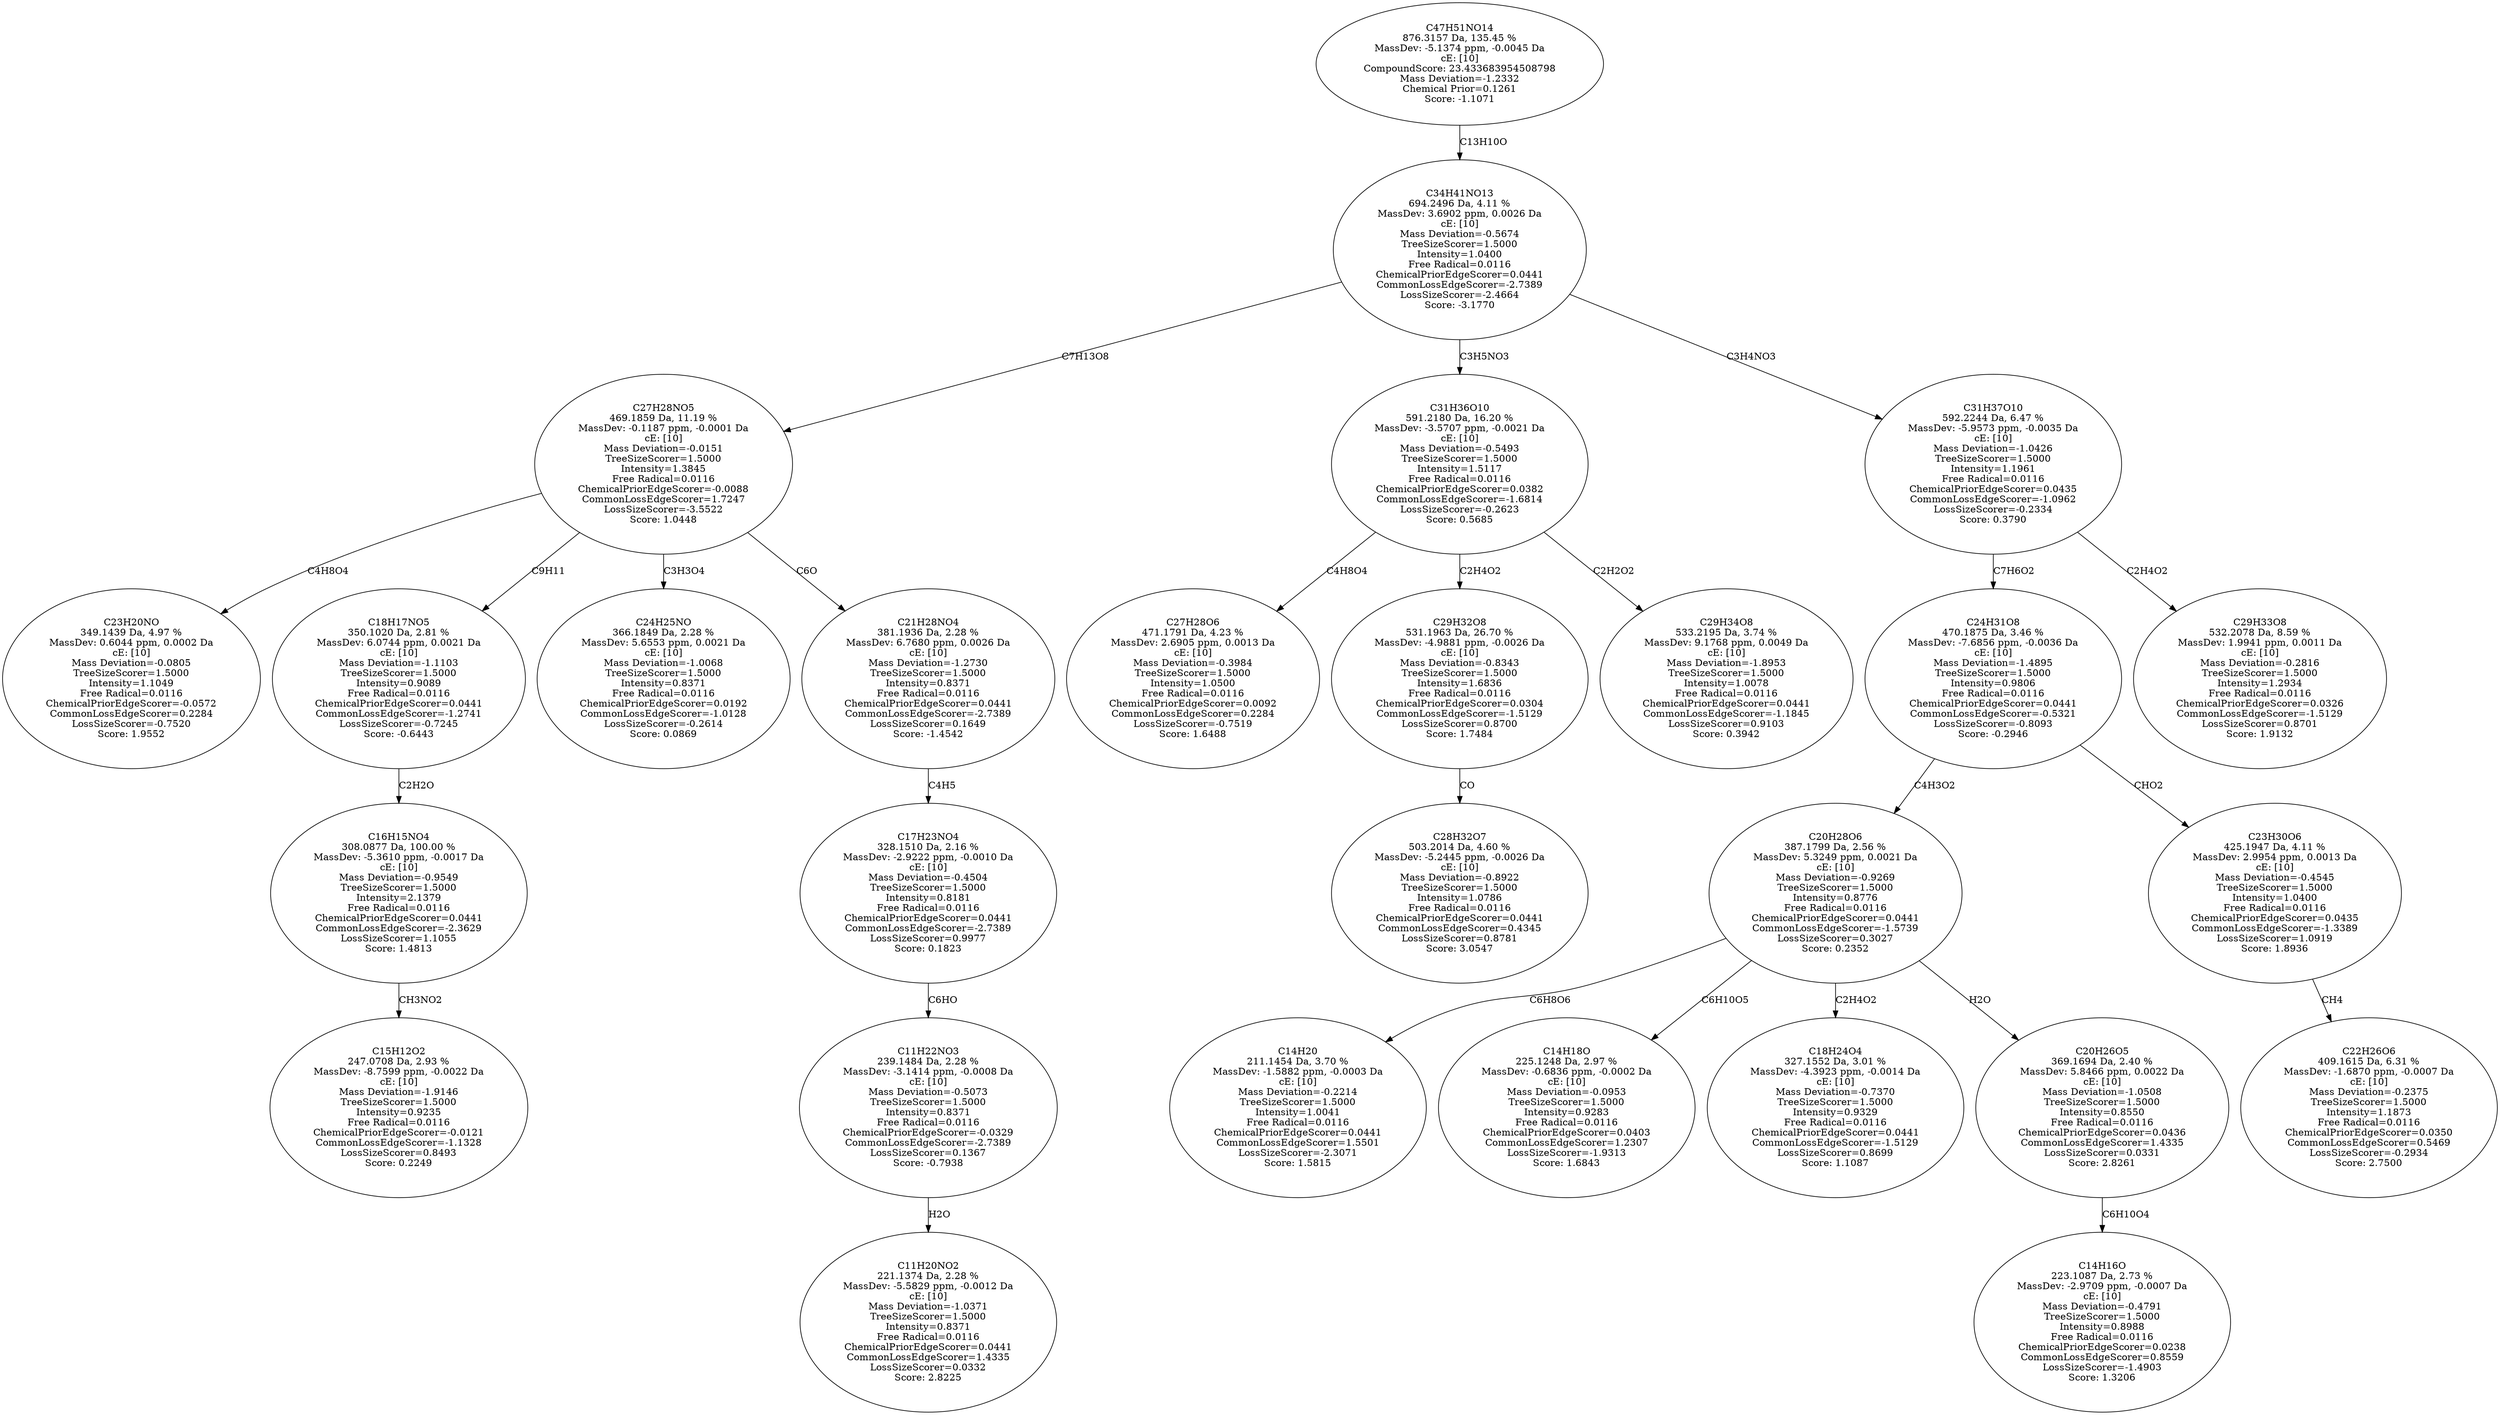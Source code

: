 strict digraph {
v1 [label="C23H20NO\n349.1439 Da, 4.97 %\nMassDev: 0.6044 ppm, 0.0002 Da\ncE: [10]\nMass Deviation=-0.0805\nTreeSizeScorer=1.5000\nIntensity=1.1049\nFree Radical=0.0116\nChemicalPriorEdgeScorer=-0.0572\nCommonLossEdgeScorer=0.2284\nLossSizeScorer=-0.7520\nScore: 1.9552"];
v2 [label="C15H12O2\n247.0708 Da, 2.93 %\nMassDev: -8.7599 ppm, -0.0022 Da\ncE: [10]\nMass Deviation=-1.9146\nTreeSizeScorer=1.5000\nIntensity=0.9235\nFree Radical=0.0116\nChemicalPriorEdgeScorer=-0.0121\nCommonLossEdgeScorer=-1.1328\nLossSizeScorer=0.8493\nScore: 0.2249"];
v3 [label="C16H15NO4\n308.0877 Da, 100.00 %\nMassDev: -5.3610 ppm, -0.0017 Da\ncE: [10]\nMass Deviation=-0.9549\nTreeSizeScorer=1.5000\nIntensity=2.1379\nFree Radical=0.0116\nChemicalPriorEdgeScorer=0.0441\nCommonLossEdgeScorer=-2.3629\nLossSizeScorer=1.1055\nScore: 1.4813"];
v4 [label="C18H17NO5\n350.1020 Da, 2.81 %\nMassDev: 6.0744 ppm, 0.0021 Da\ncE: [10]\nMass Deviation=-1.1103\nTreeSizeScorer=1.5000\nIntensity=0.9089\nFree Radical=0.0116\nChemicalPriorEdgeScorer=0.0441\nCommonLossEdgeScorer=-1.2741\nLossSizeScorer=-0.7245\nScore: -0.6443"];
v5 [label="C24H25NO\n366.1849 Da, 2.28 %\nMassDev: 5.6553 ppm, 0.0021 Da\ncE: [10]\nMass Deviation=-1.0068\nTreeSizeScorer=1.5000\nIntensity=0.8371\nFree Radical=0.0116\nChemicalPriorEdgeScorer=0.0192\nCommonLossEdgeScorer=-1.0128\nLossSizeScorer=-0.2614\nScore: 0.0869"];
v6 [label="C11H20NO2\n221.1374 Da, 2.28 %\nMassDev: -5.5829 ppm, -0.0012 Da\ncE: [10]\nMass Deviation=-1.0371\nTreeSizeScorer=1.5000\nIntensity=0.8371\nFree Radical=0.0116\nChemicalPriorEdgeScorer=0.0441\nCommonLossEdgeScorer=1.4335\nLossSizeScorer=0.0332\nScore: 2.8225"];
v7 [label="C11H22NO3\n239.1484 Da, 2.28 %\nMassDev: -3.1414 ppm, -0.0008 Da\ncE: [10]\nMass Deviation=-0.5073\nTreeSizeScorer=1.5000\nIntensity=0.8371\nFree Radical=0.0116\nChemicalPriorEdgeScorer=-0.0329\nCommonLossEdgeScorer=-2.7389\nLossSizeScorer=0.1367\nScore: -0.7938"];
v8 [label="C17H23NO4\n328.1510 Da, 2.16 %\nMassDev: -2.9222 ppm, -0.0010 Da\ncE: [10]\nMass Deviation=-0.4504\nTreeSizeScorer=1.5000\nIntensity=0.8181\nFree Radical=0.0116\nChemicalPriorEdgeScorer=0.0441\nCommonLossEdgeScorer=-2.7389\nLossSizeScorer=0.9977\nScore: 0.1823"];
v9 [label="C21H28NO4\n381.1936 Da, 2.28 %\nMassDev: 6.7680 ppm, 0.0026 Da\ncE: [10]\nMass Deviation=-1.2730\nTreeSizeScorer=1.5000\nIntensity=0.8371\nFree Radical=0.0116\nChemicalPriorEdgeScorer=0.0441\nCommonLossEdgeScorer=-2.7389\nLossSizeScorer=0.1649\nScore: -1.4542"];
v10 [label="C27H28NO5\n469.1859 Da, 11.19 %\nMassDev: -0.1187 ppm, -0.0001 Da\ncE: [10]\nMass Deviation=-0.0151\nTreeSizeScorer=1.5000\nIntensity=1.3845\nFree Radical=0.0116\nChemicalPriorEdgeScorer=-0.0088\nCommonLossEdgeScorer=1.7247\nLossSizeScorer=-3.5522\nScore: 1.0448"];
v11 [label="C27H28O6\n471.1791 Da, 4.23 %\nMassDev: 2.6905 ppm, 0.0013 Da\ncE: [10]\nMass Deviation=-0.3984\nTreeSizeScorer=1.5000\nIntensity=1.0500\nFree Radical=0.0116\nChemicalPriorEdgeScorer=0.0092\nCommonLossEdgeScorer=0.2284\nLossSizeScorer=-0.7519\nScore: 1.6488"];
v12 [label="C28H32O7\n503.2014 Da, 4.60 %\nMassDev: -5.2445 ppm, -0.0026 Da\ncE: [10]\nMass Deviation=-0.8922\nTreeSizeScorer=1.5000\nIntensity=1.0786\nFree Radical=0.0116\nChemicalPriorEdgeScorer=0.0441\nCommonLossEdgeScorer=0.4345\nLossSizeScorer=0.8781\nScore: 3.0547"];
v13 [label="C29H32O8\n531.1963 Da, 26.70 %\nMassDev: -4.9881 ppm, -0.0026 Da\ncE: [10]\nMass Deviation=-0.8343\nTreeSizeScorer=1.5000\nIntensity=1.6836\nFree Radical=0.0116\nChemicalPriorEdgeScorer=0.0304\nCommonLossEdgeScorer=-1.5129\nLossSizeScorer=0.8700\nScore: 1.7484"];
v14 [label="C29H34O8\n533.2195 Da, 3.74 %\nMassDev: 9.1768 ppm, 0.0049 Da\ncE: [10]\nMass Deviation=-1.8953\nTreeSizeScorer=1.5000\nIntensity=1.0078\nFree Radical=0.0116\nChemicalPriorEdgeScorer=0.0441\nCommonLossEdgeScorer=-1.1845\nLossSizeScorer=0.9103\nScore: 0.3942"];
v15 [label="C31H36O10\n591.2180 Da, 16.20 %\nMassDev: -3.5707 ppm, -0.0021 Da\ncE: [10]\nMass Deviation=-0.5493\nTreeSizeScorer=1.5000\nIntensity=1.5117\nFree Radical=0.0116\nChemicalPriorEdgeScorer=0.0382\nCommonLossEdgeScorer=-1.6814\nLossSizeScorer=-0.2623\nScore: 0.5685"];
v16 [label="C14H20\n211.1454 Da, 3.70 %\nMassDev: -1.5882 ppm, -0.0003 Da\ncE: [10]\nMass Deviation=-0.2214\nTreeSizeScorer=1.5000\nIntensity=1.0041\nFree Radical=0.0116\nChemicalPriorEdgeScorer=0.0441\nCommonLossEdgeScorer=1.5501\nLossSizeScorer=-2.3071\nScore: 1.5815"];
v17 [label="C14H18O\n225.1248 Da, 2.97 %\nMassDev: -0.6836 ppm, -0.0002 Da\ncE: [10]\nMass Deviation=-0.0953\nTreeSizeScorer=1.5000\nIntensity=0.9283\nFree Radical=0.0116\nChemicalPriorEdgeScorer=0.0403\nCommonLossEdgeScorer=1.2307\nLossSizeScorer=-1.9313\nScore: 1.6843"];
v18 [label="C18H24O4\n327.1552 Da, 3.01 %\nMassDev: -4.3923 ppm, -0.0014 Da\ncE: [10]\nMass Deviation=-0.7370\nTreeSizeScorer=1.5000\nIntensity=0.9329\nFree Radical=0.0116\nChemicalPriorEdgeScorer=0.0441\nCommonLossEdgeScorer=-1.5129\nLossSizeScorer=0.8699\nScore: 1.1087"];
v19 [label="C14H16O\n223.1087 Da, 2.73 %\nMassDev: -2.9709 ppm, -0.0007 Da\ncE: [10]\nMass Deviation=-0.4791\nTreeSizeScorer=1.5000\nIntensity=0.8988\nFree Radical=0.0116\nChemicalPriorEdgeScorer=0.0238\nCommonLossEdgeScorer=0.8559\nLossSizeScorer=-1.4903\nScore: 1.3206"];
v20 [label="C20H26O5\n369.1694 Da, 2.40 %\nMassDev: 5.8466 ppm, 0.0022 Da\ncE: [10]\nMass Deviation=-1.0508\nTreeSizeScorer=1.5000\nIntensity=0.8550\nFree Radical=0.0116\nChemicalPriorEdgeScorer=0.0436\nCommonLossEdgeScorer=1.4335\nLossSizeScorer=0.0331\nScore: 2.8261"];
v21 [label="C20H28O6\n387.1799 Da, 2.56 %\nMassDev: 5.3249 ppm, 0.0021 Da\ncE: [10]\nMass Deviation=-0.9269\nTreeSizeScorer=1.5000\nIntensity=0.8776\nFree Radical=0.0116\nChemicalPriorEdgeScorer=0.0441\nCommonLossEdgeScorer=-1.5739\nLossSizeScorer=0.3027\nScore: 0.2352"];
v22 [label="C22H26O6\n409.1615 Da, 6.31 %\nMassDev: -1.6870 ppm, -0.0007 Da\ncE: [10]\nMass Deviation=-0.2375\nTreeSizeScorer=1.5000\nIntensity=1.1873\nFree Radical=0.0116\nChemicalPriorEdgeScorer=0.0350\nCommonLossEdgeScorer=0.5469\nLossSizeScorer=-0.2934\nScore: 2.7500"];
v23 [label="C23H30O6\n425.1947 Da, 4.11 %\nMassDev: 2.9954 ppm, 0.0013 Da\ncE: [10]\nMass Deviation=-0.4545\nTreeSizeScorer=1.5000\nIntensity=1.0400\nFree Radical=0.0116\nChemicalPriorEdgeScorer=0.0435\nCommonLossEdgeScorer=-1.3389\nLossSizeScorer=1.0919\nScore: 1.8936"];
v24 [label="C24H31O8\n470.1875 Da, 3.46 %\nMassDev: -7.6856 ppm, -0.0036 Da\ncE: [10]\nMass Deviation=-1.4895\nTreeSizeScorer=1.5000\nIntensity=0.9806\nFree Radical=0.0116\nChemicalPriorEdgeScorer=0.0441\nCommonLossEdgeScorer=-0.5321\nLossSizeScorer=-0.8093\nScore: -0.2946"];
v25 [label="C29H33O8\n532.2078 Da, 8.59 %\nMassDev: 1.9941 ppm, 0.0011 Da\ncE: [10]\nMass Deviation=-0.2816\nTreeSizeScorer=1.5000\nIntensity=1.2934\nFree Radical=0.0116\nChemicalPriorEdgeScorer=0.0326\nCommonLossEdgeScorer=-1.5129\nLossSizeScorer=0.8701\nScore: 1.9132"];
v26 [label="C31H37O10\n592.2244 Da, 6.47 %\nMassDev: -5.9573 ppm, -0.0035 Da\ncE: [10]\nMass Deviation=-1.0426\nTreeSizeScorer=1.5000\nIntensity=1.1961\nFree Radical=0.0116\nChemicalPriorEdgeScorer=0.0435\nCommonLossEdgeScorer=-1.0962\nLossSizeScorer=-0.2334\nScore: 0.3790"];
v27 [label="C34H41NO13\n694.2496 Da, 4.11 %\nMassDev: 3.6902 ppm, 0.0026 Da\ncE: [10]\nMass Deviation=-0.5674\nTreeSizeScorer=1.5000\nIntensity=1.0400\nFree Radical=0.0116\nChemicalPriorEdgeScorer=0.0441\nCommonLossEdgeScorer=-2.7389\nLossSizeScorer=-2.4664\nScore: -3.1770"];
v28 [label="C47H51NO14\n876.3157 Da, 135.45 %\nMassDev: -5.1374 ppm, -0.0045 Da\ncE: [10]\nCompoundScore: 23.433683954508798\nMass Deviation=-1.2332\nChemical Prior=0.1261\nScore: -1.1071"];
v10 -> v1 [label="C4H8O4"];
v3 -> v2 [label="CH3NO2"];
v4 -> v3 [label="C2H2O"];
v10 -> v4 [label="C9H11"];
v10 -> v5 [label="C3H3O4"];
v7 -> v6 [label="H2O"];
v8 -> v7 [label="C6HO"];
v9 -> v8 [label="C4H5"];
v10 -> v9 [label="C6O"];
v27 -> v10 [label="C7H13O8"];
v15 -> v11 [label="C4H8O4"];
v13 -> v12 [label="CO"];
v15 -> v13 [label="C2H4O2"];
v15 -> v14 [label="C2H2O2"];
v27 -> v15 [label="C3H5NO3"];
v21 -> v16 [label="C6H8O6"];
v21 -> v17 [label="C6H10O5"];
v21 -> v18 [label="C2H4O2"];
v20 -> v19 [label="C6H10O4"];
v21 -> v20 [label="H2O"];
v24 -> v21 [label="C4H3O2"];
v23 -> v22 [label="CH4"];
v24 -> v23 [label="CHO2"];
v26 -> v24 [label="C7H6O2"];
v26 -> v25 [label="C2H4O2"];
v27 -> v26 [label="C3H4NO3"];
v28 -> v27 [label="C13H10O"];
}